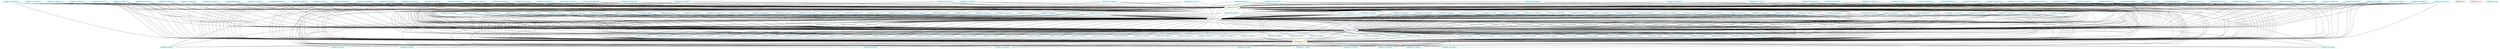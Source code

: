 graph {
"VarName('t8',temp)"[color=cyan,label="VarName('t8',temp).0"]
"VarName('t129',temp)"[color=cyan,label="VarName('t129',temp).1"]
"VarName('t128',temp)"[color=cyan,label="VarName('t128',temp).2"]
"VarName('t9',temp)"[color=cyan,label="VarName('t9',temp).3"]
"VarName('t125',temp)"[color=cyan,label="VarName('t125',temp).4"]
"VarName('t124',temp)"[color=cyan,label="VarName('t124',temp).5"]
"VarName('t127',temp)"[color=cyan,label="VarName('t127',temp).6"]
"ASMReg('edi')"[color=forestgreen,label="ASMReg('edi').7"]
"VarName('t121',temp)"[color=cyan,label="VarName('t121',temp).8"]
"VarName('t120',temp)"[color=cyan,label="VarName('t120',temp).9"]
"VarName('t123',temp)"[color=cyan,label="VarName('t123',temp).10"]
"VarName('t122',temp)"[color=cyan,label="VarName('t122',temp).11"]
"VarName('t181',temp)"[color=cyan,label="VarName('t181',temp).12"]
"ASMReg('edx')"[color=yellow,label="ASMReg('edx').13"]
"VarName('t32',temp)"[color=cyan,label="VarName('t32',temp).14"]
"VarName('t58',temp)"[color=cyan,label="VarName('t58',temp).15"]
"VarName('t59',temp)"[color=cyan,label="VarName('t59',temp).16"]
"VarName('t56',temp)"[color=cyan,label="VarName('t56',temp).17"]
"VarName('t57',temp)"[color=cyan,label="VarName('t57',temp).18"]
"VarName('t54',temp)"[color=cyan,label="VarName('t54',temp).19"]
"VarName('t55',temp)"[color=cyan,label="VarName('t55',temp).20"]
"VarName('t52',temp)"[color=cyan,label="VarName('t52',temp).21"]
"VarName('t53',temp)"[color=cyan,label="VarName('t53',temp).22"]
"VarName('t50',temp)"[color=cyan,label="VarName('t50',temp).23"]
"VarName('t51',temp)"[color=cyan,label="VarName('t51',temp).24"]
"VarName('t0',temp)"[color=cyan,label="VarName('t0',temp).25"]
"VarName('a',user)"[color=cyan,label="VarName('a',user).26"]
"VarName('t1',temp)"[color=cyan,label="VarName('t1',temp).27"]
"VarName('t200',temp)"[color=cyan,label="VarName('t200',temp).28"]
"VarName('t201',temp)"[color=cyan,label="VarName('t201',temp).29"]
"VarName('t202',temp)"[color=cyan,label="VarName('t202',temp).30"]
"VarName('t203',temp)"[color=cyan,label="VarName('t203',temp).31"]
"VarName('t126',temp)"[color=cyan,label="VarName('t126',temp).32"]
"VarName('t101',temp)"[color=cyan,label="VarName('t101',temp).33"]
"VarName('t138',temp)"[color=cyan,label="VarName('t138',temp).34"]
"VarName('t139',temp)"[color=cyan,label="VarName('t139',temp).35"]
"VarName('t136',temp)"[color=cyan,label="VarName('t136',temp).36"]
"VarName('t137',temp)"[color=cyan,label="VarName('t137',temp).37"]
"VarName('t134',temp)"[color=cyan,label="VarName('t134',temp).38"]
"VarName('t135',temp)"[color=cyan,label="VarName('t135',temp).39"]
"VarName('t132',temp)"[color=cyan,label="VarName('t132',temp).40"]
"VarName('t133',temp)"[color=cyan,label="VarName('t133',temp).41"]
"VarName('t130',temp)"[color=cyan,label="VarName('t130',temp).42"]
"VarName('t131',temp)"[color=cyan,label="VarName('t131',temp).43"]
"VarName('t38',temp)"[color=cyan,label="VarName('t38',temp).44"]
"VarName('t39',temp)"[color=cyan,label="VarName('t39',temp).45"]
"VarName('t30',temp)"[color=cyan,label="VarName('t30',temp).46"]
"VarName('t31',temp)"[color=cyan,label="VarName('t31',temp).47"]
"VarName('t190',temp)"[color=cyan,label="VarName('t190',temp).48"]
"VarName('t33',temp)"[color=cyan,label="VarName('t33',temp).49"]
"VarName('t34',temp)"[color=cyan,label="VarName('t34',temp).50"]
"VarName('t35',temp)"[color=cyan,label="VarName('t35',temp).51"]
"VarName('t36',temp)"[color=cyan,label="VarName('t36',temp).52"]
"VarName('t37',temp)"[color=cyan,label="VarName('t37',temp).53"]
"VarName('t49',temp)"[color=cyan,label="VarName('t49',temp).54"]
"VarName('t48',temp)"[color=cyan,label="VarName('t48',temp).55"]
"VarName('t45',temp)"[color=cyan,label="VarName('t45',temp).56"]
"VarName('t44',temp)"[color=cyan,label="VarName('t44',temp).57"]
"VarName('t47',temp)"[color=cyan,label="VarName('t47',temp).58"]
"VarName('t46',temp)"[color=cyan,label="VarName('t46',temp).59"]
"VarName('t41',temp)"[color=cyan,label="VarName('t41',temp).60"]
"VarName('t40',temp)"[color=cyan,label="VarName('t40',temp).61"]
"VarName('t43',temp)"[color=cyan,label="VarName('t43',temp).62"]
"VarName('t42',temp)"[color=cyan,label="VarName('t42',temp).63"]
"ASMReg('esi')"[color=brown,label="ASMReg('esi').64"]
"VarName('t192',temp)"[color=cyan,label="VarName('t192',temp).65"]
"ASMReg('ebx')"[color=cyan,label="ASMReg('ebx').66"]
"VarName('t189',temp)"[color=cyan,label="VarName('t189',temp).67"]
"ASMReg('esp')"[color=blue,label="ASMReg('esp').68"]
"VarName('t187',temp)"[color=cyan,label="VarName('t187',temp).69"]
"VarName('t186',temp)"[color=cyan,label="VarName('t186',temp).70"]
"VarName('t185',temp)"[color=cyan,label="VarName('t185',temp).71"]
"VarName('t184',temp)"[color=cyan,label="VarName('t184',temp).72"]
"VarName('t183',temp)"[color=cyan,label="VarName('t183',temp).73"]
"VarName('t182',temp)"[color=cyan,label="VarName('t182',temp).74"]
"VarName('z',user)"[color=cyan,label="VarName('z',user).75"]
"VarName('t180',temp)"[color=cyan,label="VarName('t180',temp).76"]
"VarName('t107',temp)"[color=cyan,label="VarName('t107',temp).77"]
"VarName('t106',temp)"[color=cyan,label="VarName('t106',temp).78"]
"VarName('t105',temp)"[color=cyan,label="VarName('t105',temp).79"]
"VarName('t104',temp)"[color=cyan,label="VarName('t104',temp).80"]
"VarName('t103',temp)"[color=cyan,label="VarName('t103',temp).81"]
"VarName('t102',temp)"[color=cyan,label="VarName('t102',temp).82"]
"VarName('b',user)"[color=cyan,label="VarName('b',user).83"]
"VarName('t100',temp)"[color=cyan,label="VarName('t100',temp).84"]
"VarName('t109',temp)"[color=cyan,label="VarName('t109',temp).85"]
"VarName('t108',temp)"[color=cyan,label="VarName('t108',temp).86"]
"VarName('t7',temp)"[color=cyan,label="VarName('t7',temp).87"]
"ASMReg('ecx')"[color=orange,label="ASMReg('ecx').88"]
"VarName('t198',temp)"[color=cyan,label="VarName('t198',temp).89"]
"VarName('t199',temp)"[color=cyan,label="VarName('t199',temp).90"]
"VarName('t69',temp)"[color=cyan,label="VarName('t69',temp).91"]
"VarName('t68',temp)"[color=cyan,label="VarName('t68',temp).92"]
"VarName('t63',temp)"[color=cyan,label="VarName('t63',temp).93"]
"VarName('t62',temp)"[color=cyan,label="VarName('t62',temp).94"]
"VarName('t61',temp)"[color=cyan,label="VarName('t61',temp).95"]
"VarName('t60',temp)"[color=cyan,label="VarName('t60',temp).96"]
"VarName('t67',temp)"[color=cyan,label="VarName('t67',temp).97"]
"VarName('t66',temp)"[color=cyan,label="VarName('t66',temp).98"]
"VarName('t65',temp)"[color=cyan,label="VarName('t65',temp).99"]
"VarName('t64',temp)"[color=cyan,label="VarName('t64',temp).100"]
"VarName('t110',temp)"[color=cyan,label="VarName('t110',temp).101"]
"VarName('t111',temp)"[color=cyan,label="VarName('t111',temp).102"]
"VarName('t112',temp)"[color=cyan,label="VarName('t112',temp).103"]
"VarName('t113',temp)"[color=cyan,label="VarName('t113',temp).104"]
"VarName('t114',temp)"[color=cyan,label="VarName('t114',temp).105"]
"VarName('t115',temp)"[color=cyan,label="VarName('t115',temp).106"]
"VarName('t116',temp)"[color=cyan,label="VarName('t116',temp).107"]
"VarName('t117',temp)"[color=cyan,label="VarName('t117',temp).108"]
"VarName('t118',temp)"[color=cyan,label="VarName('t118',temp).109"]
"VarName('t119',temp)"[color=cyan,label="VarName('t119',temp).110"]
"VarName('t161',temp)"[color=cyan,label="VarName('t161',temp).111"]
"VarName('t160',temp)"[color=cyan,label="VarName('t160',temp).112"]
"VarName('t163',temp)"[color=cyan,label="VarName('t163',temp).113"]
"VarName('t162',temp)"[color=cyan,label="VarName('t162',temp).114"]
"VarName('t165',temp)"[color=cyan,label="VarName('t165',temp).115"]
"VarName('t164',temp)"[color=cyan,label="VarName('t164',temp).116"]
"VarName('t167',temp)"[color=cyan,label="VarName('t167',temp).117"]
"VarName('t166',temp)"[color=cyan,label="VarName('t166',temp).118"]
"VarName('t169',temp)"[color=cyan,label="VarName('t169',temp).119"]
"VarName('t168',temp)"[color=cyan,label="VarName('t168',temp).120"]
"VarName('t2',temp)"[color=cyan,label="VarName('t2',temp).121"]
"VarName('t3',temp)"[color=cyan,label="VarName('t3',temp).122"]
"VarName('t4',temp)"[color=cyan,label="VarName('t4',temp).123"]
"VarName('t5',temp)"[color=cyan,label="VarName('t5',temp).124"]
"VarName('t6',temp)"[color=cyan,label="VarName('t6',temp).125"]
"VarName('y',user)"[color=cyan,label="VarName('y',user).126"]
"VarName('t148',temp)"[color=cyan,label="VarName('t148',temp).127"]
"VarName('t98',temp)"[color=cyan,label="VarName('t98',temp).128"]
"VarName('t99',temp)"[color=cyan,label="VarName('t99',temp).129"]
"VarName('c',user)"[color=cyan,label="VarName('c',user).130"]
"VarName('t92',temp)"[color=cyan,label="VarName('t92',temp).131"]
"VarName('t93',temp)"[color=cyan,label="VarName('t93',temp).132"]
"VarName('t90',temp)"[color=cyan,label="VarName('t90',temp).133"]
"VarName('t91',temp)"[color=cyan,label="VarName('t91',temp).134"]
"VarName('t96',temp)"[color=cyan,label="VarName('t96',temp).135"]
"VarName('t97',temp)"[color=cyan,label="VarName('t97',temp).136"]
"VarName('t94',temp)"[color=cyan,label="VarName('t94',temp).137"]
"VarName('t95',temp)"[color=cyan,label="VarName('t95',temp).138"]
"VarName('t172',temp)"[color=cyan,label="VarName('t172',temp).139"]
"VarName('t173',temp)"[color=cyan,label="VarName('t173',temp).140"]
"VarName('t170',temp)"[color=cyan,label="VarName('t170',temp).141"]
"VarName('t171',temp)"[color=cyan,label="VarName('t171',temp).142"]
"VarName('t176',temp)"[color=cyan,label="VarName('t176',temp).143"]
"VarName('t177',temp)"[color=cyan,label="VarName('t177',temp).144"]
"VarName('t174',temp)"[color=cyan,label="VarName('t174',temp).145"]
"VarName('t175',temp)"[color=cyan,label="VarName('t175',temp).146"]
"VarName('t178',temp)"[color=cyan,label="VarName('t178',temp).147"]
"VarName('t179',temp)"[color=cyan,label="VarName('t179',temp).148"]
"VarName('t74',temp)"[color=cyan,label="VarName('t74',temp).149"]
"ASMReg('eax')"[color=green,label="ASMReg('eax').150"]
"VarName('t76',temp)"[color=cyan,label="VarName('t76',temp).151"]
"VarName('t77',temp)"[color=cyan,label="VarName('t77',temp).152"]
"VarName('t70',temp)"[color=cyan,label="VarName('t70',temp).153"]
"VarName('t71',temp)"[color=cyan,label="VarName('t71',temp).154"]
"VarName('t72',temp)"[color=cyan,label="VarName('t72',temp).155"]
"VarName('t73',temp)"[color=cyan,label="VarName('t73',temp).156"]
"VarName('t144',temp)"[color=cyan,label="VarName('t144',temp).157"]
"VarName('t78',temp)"[color=cyan,label="VarName('t78',temp).158"]
"VarName('t79',temp)"[color=cyan,label="VarName('t79',temp).159"]
"VarName('t89',temp)"[color=cyan,label="VarName('t89',temp).160"]
"VarName('t88',temp)"[color=cyan,label="VarName('t88',temp).161"]
"VarName('t191',temp)"[color=cyan,label="VarName('t191',temp).162"]
"VarName('t81',temp)"[color=cyan,label="VarName('t81',temp).163"]
"VarName('t80',temp)"[color=cyan,label="VarName('t80',temp).164"]
"VarName('t83',temp)"[color=cyan,label="VarName('t83',temp).165"]
"VarName('t82',temp)"[color=cyan,label="VarName('t82',temp).166"]
"VarName('t85',temp)"[color=cyan,label="VarName('t85',temp).167"]
"VarName('t84',temp)"[color=cyan,label="VarName('t84',temp).168"]
"VarName('t87',temp)"[color=cyan,label="VarName('t87',temp).169"]
"VarName('t86',temp)"[color=cyan,label="VarName('t86',temp).170"]
"VarName('t149',temp)"[color=cyan,label="VarName('t149',temp).171"]
"VarName('t193',temp)"[color=cyan,label="VarName('t193',temp).172"]
"VarName('t143',temp)"[color=cyan,label="VarName('t143',temp).173"]
"VarName('t194',temp)"[color=cyan,label="VarName('t194',temp).174"]
"VarName('t141',temp)"[color=cyan,label="VarName('t141',temp).175"]
"VarName('t140',temp)"[color=cyan,label="VarName('t140',temp).176"]
"VarName('t147',temp)"[color=cyan,label="VarName('t147',temp).177"]
"VarName('t146',temp)"[color=cyan,label="VarName('t146',temp).178"]
"VarName('t145',temp)"[color=cyan,label="VarName('t145',temp).179"]
"VarName('t195',temp)"[color=cyan,label="VarName('t195',temp).180"]
"VarName('t196',temp)"[color=cyan,label="VarName('t196',temp).181"]
"VarName('t29',temp)"[color=cyan,label="VarName('t29',temp).182"]
"VarName('t28',temp)"[color=cyan,label="VarName('t28',temp).183"]
"VarName('t27',temp)"[color=cyan,label="VarName('t27',temp).184"]
"VarName('t26',temp)"[color=cyan,label="VarName('t26',temp).185"]
"VarName('t25',temp)"[color=cyan,label="VarName('t25',temp).186"]
"VarName('t197',temp)"[color=cyan,label="VarName('t197',temp).187"]
"VarName('t23',temp)"[color=cyan,label="VarName('t23',temp).188"]
"VarName('t22',temp)"[color=cyan,label="VarName('t22',temp).189"]
"VarName('t21',temp)"[color=cyan,label="VarName('t21',temp).190"]
"VarName('t20',temp)"[color=cyan,label="VarName('t20',temp).191"]
"VarName('t24',temp)"[color=cyan,label="VarName('t24',temp).192"]
"VarName('x',user)"[color=cyan,label="VarName('x',user).193"]
"VarName('t154',temp)"[color=cyan,label="VarName('t154',temp).194"]
"VarName('t155',temp)"[color=cyan,label="VarName('t155',temp).195"]
"VarName('t156',temp)"[color=cyan,label="VarName('t156',temp).196"]
"VarName('t157',temp)"[color=cyan,label="VarName('t157',temp).197"]
"VarName('t150',temp)"[color=cyan,label="VarName('t150',temp).198"]
"VarName('t151',temp)"[color=cyan,label="VarName('t151',temp).199"]
"VarName('t152',temp)"[color=cyan,label="VarName('t152',temp).200"]
"VarName('t153',temp)"[color=cyan,label="VarName('t153',temp).201"]
"VarName('t158',temp)"[color=cyan,label="VarName('t158',temp).202"]
"VarName('t159',temp)"[color=cyan,label="VarName('t159',temp).203"]
"VarName('t12',temp)"[color=cyan,label="VarName('t12',temp).204"]
"VarName('t13',temp)"[color=cyan,label="VarName('t13',temp).205"]
"VarName('t10',temp)"[color=cyan,label="VarName('t10',temp).206"]
"VarName('t11',temp)"[color=cyan,label="VarName('t11',temp).207"]
"VarName('t16',temp)"[color=cyan,label="VarName('t16',temp).208"]
"VarName('t17',temp)"[color=cyan,label="VarName('t17',temp).209"]
"VarName('t14',temp)"[color=cyan,label="VarName('t14',temp).210"]
"VarName('t15',temp)"[color=cyan,label="VarName('t15',temp).211"]
"VarName('t18',temp)"[color=cyan,label="VarName('t18',temp).212"]
"VarName('t19',temp)"[color=cyan,label="VarName('t19',temp).213"]
"VarName('t142',temp)"[color=cyan,label="VarName('t142',temp).214"]
"VarName('t75',temp)"[color=cyan,label="VarName('t75',temp).215"]
"VarName('t188',temp)"[color=cyan,label="VarName('t188',temp).216"]

"ASMReg('ecx')" -- "VarName('t200',temp)"
"VarName('t89',temp)" -- "ASMReg('ecx')"
"VarName('t18',temp)" -- "ASMReg('edx')"
"ASMReg('eax')" -- "VarName('t175',temp)"
"VarName('t177',temp)" -- "ASMReg('esp')"
"ASMReg('esp')" -- "VarName('t30',temp)"
"VarName('t27',temp)" -- "ASMReg('edx')"
"VarName('t198',temp)" -- "ASMReg('esp')"
"VarName('t179',temp)" -- "ASMReg('edx')"
"VarName('t74',temp)" -- "ASMReg('edx')"
"VarName('t106',temp)" -- "ASMReg('edx')"
"ASMReg('eax')" -- "VarName('t38',temp)"
"ASMReg('eax')" -- "VarName('t65',temp)"
"VarName('c',user)" -- "ASMReg('esp')"
"ASMReg('eax')" -- "VarName('t165',temp)"
"ASMReg('eax')" -- "VarName('t47',temp)"
"VarName('t132',temp)" -- "ASMReg('edx')"
"ASMReg('eax')" -- "VarName('t179',temp)"
"VarName('t50',temp)" -- "ASMReg('edx')"
"ASMReg('eax')" -- "VarName('t176',temp)"
"ASMReg('eax')" -- "VarName('t121',temp)"
"VarName('t54',temp)" -- "ASMReg('edx')"
"VarName('t96',temp)" -- "ASMReg('edx')"
"VarName('t115',temp)" -- "ASMReg('esp')"
"VarName('t63',temp)" -- "ASMReg('edx')"
"VarName('t188',temp)" -- "ASMReg('ecx')"
"VarName('t149',temp)" -- "ASMReg('esp')"
"ASMReg('ecx')" -- "VarName('t35',temp)"
"VarName('t28',temp)" -- "ASMReg('ecx')"
"VarName('t141',temp)" -- "ASMReg('eax')"
"ASMReg('esp')" -- "VarName('t52',temp)"
"VarName('t82',temp)" -- "ASMReg('edx')"
"VarName('t10',temp)" -- "ASMReg('ecx')"
"VarName('t4',temp)" -- "ASMReg('ecx')"
"VarName('t5',temp)" -- "ASMReg('esp')"
"VarName('t14',temp)" -- "ASMReg('eax')"
"VarName('t15',temp)" -- "ASMReg('eax')"
"VarName('t14',temp)" -- "ASMReg('ecx')"
"VarName('t178',temp)" -- "ASMReg('edx')"
"VarName('t18',temp)" -- "ASMReg('esp')"
"VarName('t34',temp)" -- "ASMReg('edx')"
"VarName('t17',temp)" -- "ASMReg('esp')"
"VarName('t169',temp)" -- "ASMReg('edx')"
"VarName('t11',temp)" -- "ASMReg('ecx')"
"ASMReg('ecx')" -- "VarName('t139',temp)"
"ASMReg('esp')" -- "VarName('t9',temp)"
"ASMReg('eax')" -- "VarName('t185',temp)"
"VarName('t112',temp)" -- "ASMReg('edx')"
"ASMReg('ecx')" -- "VarName('t106',temp)"
"VarName('t70',temp)" -- "ASMReg('esp')"
"VarName('t169',temp)" -- "ASMReg('esp')"
"VarName('t199',temp)" -- "ASMReg('esp')"
"ASMReg('esp')" -- "VarName('t135',temp)"
"ASMReg('ecx')" -- "VarName('a',user)"
"ASMReg('eax')" -- "VarName('t128',temp)"
"ASMReg('eax')" -- "VarName('t183',temp)"
"VarName('t11',temp)" -- "ASMReg('esp')"
"ASMReg('ecx')" -- "VarName('t181',temp)"
"VarName('t151',temp)" -- "ASMReg('esp')"
"ASMReg('eax')" -- "VarName('t0',temp)"
"ASMReg('ecx')" -- "VarName('t32',temp)"
"ASMReg('eax')" -- "VarName('t102',temp)"
"VarName('t28',temp)" -- "ASMReg('edx')"
"VarName('t147',temp)" -- "ASMReg('eax')"
"VarName('t96',temp)" -- "ASMReg('esp')"
"VarName('t66',temp)" -- "ASMReg('ecx')"
"VarName('t152',temp)" -- "ASMReg('eax')"
"VarName('t149',temp)" -- "ASMReg('eax')"
"VarName('t186',temp)" -- "ASMReg('edx')"
"VarName('t176',temp)" -- "ASMReg('esp')"
"VarName('t140',temp)" -- "ASMReg('eax')"
"VarName('t95',temp)" -- "ASMReg('esp')"
"VarName('t82',temp)" -- "ASMReg('esp')"
"VarName('t81',temp)" -- "ASMReg('eax')"
"ASMReg('ecx')" -- "VarName('t123',temp)"
"ASMReg('ecx')" -- "VarName('t132',temp)"
"VarName('t195',temp)" -- "ASMReg('eax')"
"ASMReg('eax')" -- "VarName('t93',temp)"
"VarName('t100',temp)" -- "ASMReg('edx')"
"VarName('t193',temp)" -- "ASMReg('ecx')"
"VarName('t157',temp)" -- "ASMReg('esp')"
"ASMReg('ecx')" -- "VarName('t109',temp)"
"ASMReg('esp')" -- "VarName('t202',temp)"
"VarName('t45',temp)" -- "ASMReg('edx')"
"ASMReg('eax')" -- "VarName('t49',temp)"
"ASMReg('eax')" -- "VarName('t51',temp)"
"VarName('t179',temp)" -- "ASMReg('esp')"
"ASMReg('eax')" -- "VarName('t169',temp)"
"ASMReg('esp')" -- "VarName('a',user)"
"VarName('t170',temp)" -- "ASMReg('ecx')"
"VarName('t114',temp)" -- "ASMReg('esp')"
"ASMReg('eax')" -- "VarName('c',user)"
"ASMReg('eax')" -- "VarName('t133',temp)"
"ASMReg('edx')" -- "VarName('t120',temp)"
"ASMReg('esp')" -- "VarName('t44',temp)"
"ASMReg('ecx')" -- "VarName('t55',temp)"
"VarName('t86',temp)" -- "ASMReg('esp')"
"VarName('t166',temp)" -- "ASMReg('edx')"
"ASMReg('ecx')" -- "VarName('t44',temp)"
"ASMReg('esp')" -- "VarName('t189',temp)"
"ASMReg('eax')" -- "VarName('t3',temp)"
"VarName('t88',temp)" -- "ASMReg('ecx')"
"VarName('t16',temp)" -- "ASMReg('esp')"
"ASMReg('ecx')" -- "VarName('t120',temp)"
"VarName('t64',temp)" -- "ASMReg('edx')"
"VarName('t172',temp)" -- "ASMReg('ecx')"
"ASMReg('eax')" -- "VarName('t201',temp)"
"ASMReg('esp')" -- "VarName('t35',temp)"
"VarName('t197',temp)" -- "ASMReg('esp')"
"ASMReg('eax')" -- "VarName('t98',temp)"
"VarName('t167',temp)" -- "ASMReg('esp')"
"ASMReg('eax')" -- "VarName('t35',temp)"
"ASMReg('eax')" -- "VarName('t60',temp)"
"ASMReg('ecx')" -- "VarName('t7',temp)"
"VarName('t119',temp)" -- "ASMReg('edx')"
"VarName('t135',temp)" -- "ASMReg('edx')"
"VarName('t38',temp)" -- "ASMReg('edx')"
"ASMReg('esp')" -- "VarName('t101',temp)"
"VarName('t157',temp)" -- "ASMReg('eax')"
"VarName('t84',temp)" -- "ASMReg('edx')"
"VarName('t57',temp)" -- "ASMReg('edx')"
"VarName('t91',temp)" -- "ASMReg('edx')"
"ASMReg('eax')" -- "VarName('t138',temp)"
"ASMReg('eax')" -- "VarName('t124',temp)"
"VarName('t150',temp)" -- "ASMReg('edx')"
"VarName('t17',temp)" -- "ASMReg('ecx')"
"ASMReg('eax')" -- "VarName('t116',temp)"
"ASMReg('esp')" -- "VarName('t192',temp)"
"VarName('t200',temp)" -- "ASMReg('edx')"
"ASMReg('ecx')" -- "VarName('t202',temp)"
"VarName('t5',temp)" -- "ASMReg('ecx')"
"VarName('t180',temp)" -- "ASMReg('edx')"
"VarName('t33',temp)" -- "ASMReg('edx')"
"VarName('t97',temp)" -- "ASMReg('ecx')"
"ASMReg('esp')" -- "VarName('t32',temp)"
"VarName('x',user)" -- "ASMReg('esp')"
"ASMReg('eax')" -- "VarName('t63',temp)"
"VarName('t83',temp)" -- "ASMReg('esp')"
"VarName('t130',temp)" -- "ASMReg('edx')"
"VarName('t29',temp)" -- "ASMReg('esp')"
"ASMReg('eax')" -- "VarName('t67',temp)"
"VarName('t134',temp)" -- "ASMReg('edx')"
"ASMReg('eax')" -- "VarName('t167',temp)"
"VarName('t156',temp)" -- "ASMReg('eax')"
"VarName('t16',temp)" -- "ASMReg('edx')"
"ASMReg('eax')" -- "VarName('t45',temp)"
"VarName('t6',temp)" -- "ASMReg('ecx')"
"VarName('t90',temp)" -- "ASMReg('edx')"
"ASMReg('esp')" -- "VarName('t132',temp)"
"VarName('t166',temp)" -- "ASMReg('esp')"
"VarName('t190',temp)" -- "ASMReg('edx')"
"VarName('t154',temp)" -- "ASMReg('ecx')"
"VarName('t17',temp)" -- "ASMReg('eax')"
"VarName('t78',temp)" -- "ASMReg('esp')"
"VarName('t87',temp)" -- "ASMReg('esp')"
"ASMReg('ecx')" -- "VarName('t37',temp)"
"ASMReg('eax')" -- "VarName('t105',temp)"
"VarName('t114',temp)" -- "ASMReg('edx')"
"ASMReg('esp')" -- "VarName('t50',temp)"
"ASMReg('ecx')" -- "VarName('t59',temp)"
"VarName('t32',temp)" -- "ASMReg('edx')"
"ASMReg('ecx')" -- "VarName('t48',temp)"
"VarName('t5',temp)" -- "ASMReg('edx')"
"VarName('t166',temp)" -- "ASMReg('ecx')"
"ASMReg('ecx')" -- "VarName('t56',temp)"
"VarName('t100',temp)" -- "ASMReg('esp')"
"ASMReg('eax')" -- "VarName('t187',temp)"
"VarName('t80',temp)" -- "ASMReg('ecx')"
"VarName('t72',temp)" -- "ASMReg('eax')"
"ASMReg('ecx')" -- "VarName('t104',temp)"
"VarName('y',user)" -- "ASMReg('edx')"
"VarName('t98',temp)" -- "ASMReg('esp')"
"VarName('t176',temp)" -- "ASMReg('edx')"
"VarName('t21',temp)" -- "ASMReg('eax')"
"VarName('t195',temp)" -- "ASMReg('esp')"
"ASMReg('ecx')" -- "VarName('t54',temp)"
"VarName('t183',temp)" -- "ASMReg('esp')"
"VarName('t51',temp)" -- "ASMReg('edx')"
"VarName('t89',temp)" -- "ASMReg('eax')"
"VarName('t164',temp)" -- "ASMReg('ecx')"
"ASMReg('ecx')" -- "VarName('t187',temp)"
"VarName('t25',temp)" -- "ASMReg('eax')"
"ASMReg('eax')" -- "VarName('t134',temp)"
"VarName('t191',temp)" -- "ASMReg('ecx')"
"ASMReg('esp')" -- "VarName('t59',temp)"
"ASMReg('esp')" -- "ASMReg('esp')"
"ASMReg('ecx')" -- "VarName('t52',temp)"
"ASMReg('ecx')" -- "VarName('b',user)"
"VarName('t88',temp)" -- "ASMReg('edx')"
"ASMReg('esp')" -- "VarName('t201',temp)"
"VarName('t27',temp)" -- "ASMReg('ecx')"
"VarName('t173',temp)" -- "ASMReg('ecx')"
"VarName('t70',temp)" -- "ASMReg('edx')"
"VarName('t102',temp)" -- "ASMReg('edx')"
"ASMReg('ecx')" -- "VarName('t130',temp)"
"ASMReg('eax')" -- "VarName('t59',temp)"
"VarName('t150',temp)" -- "ASMReg('eax')"
"VarName('t81',temp)" -- "ASMReg('edx')"
"ASMReg('eax')" -- "VarName('t95',temp)"
"ASMReg('eax')" -- "VarName('t61',temp)"
"ASMReg('eax')" -- "VarName('t32',temp)"
"ASMReg('eax')" -- "VarName('t53',temp)"
"ASMReg('ecx')" -- "VarName('t8',temp)"
"VarName('t13',temp)" -- "ASMReg('eax')"
"VarName('t1',temp)" -- "ASMReg('edx')"
"VarName('t15',temp)" -- "ASMReg('ecx')"
"VarName('t160',temp)" -- "ASMReg('esp')"
"VarName('t175',temp)" -- "ASMReg('esp')"
"VarName('t164',temp)" -- "ASMReg('edx')"
"ASMReg('esp')" -- "VarName('t125',temp)"
"VarName('t19',temp)" -- "ASMReg('ecx')"
"ASMReg('esp')" -- "VarName('t46',temp)"
"VarName('t157',temp)" -- "ASMReg('edx')"
"ASMReg('eax')" -- "VarName('t117',temp)"
"ASMReg('ecx')" -- "VarName('t46',temp)"
"VarName('t94',temp)" -- "ASMReg('edx')"
"ASMReg('eax')" -- "VarName('t1',temp)"
"VarName('t171',temp)" -- "ASMReg('ecx')"
"VarName('t82',temp)" -- "ASMReg('eax')"
"ASMReg('esp')" -- "VarName('t37',temp)"
"ASMReg('eax')" -- "VarName('t50',temp)"
"VarName('t116',temp)" -- "ASMReg('ecx')"
"VarName('t137',temp)" -- "ASMReg('edx')"
"VarName('t36',temp)" -- "ASMReg('edx')"
"ASMReg('eax')" -- "VarName('t58',temp)"
"ASMReg('eax')" -- "VarName('t62',temp)"
"ASMReg('ecx')" -- "VarName('t1',temp)"
"VarName('t146',temp)" -- "ASMReg('edx')"
"VarName('t11',temp)" -- "ASMReg('edx')"
"VarName('t6',temp)" -- "ASMReg('esp')"
"VarName('t93',temp)" -- "ASMReg('edx')"
"ASMReg('esp')" -- "VarName('t127',temp)"
"VarName('t91',temp)" -- "ASMReg('ecx')"
"VarName('t178',temp)" -- "ASMReg('ecx')"
"VarName('t0',temp)" -- "ASMReg('edx')"
"VarName('t156',temp)" -- "ASMReg('edx')"
"VarName('t85',temp)" -- "ASMReg('ecx')"
"VarName('a',user)" -- "ASMReg('edx')"
"VarName('t81',temp)" -- "ASMReg('esp')"
"VarName('t147',temp)" -- "ASMReg('edx')"
"VarName('t113',temp)" -- "ASMReg('edx')"
"ASMReg('ecx')" -- "VarName('t38',temp)"
"ASMReg('esp')" -- "VarName('t138',temp)"
"ASMReg('eax')" -- "VarName('t108',temp)"
"VarName('t31',temp)" -- "ASMReg('edx')"
"VarName('t94',temp)" -- "ASMReg('ecx')"
"VarName('t142',temp)" -- "ASMReg('eax')"
"VarName('t193',temp)" -- "ASMReg('eax')"
"ASMReg('ecx')" -- "VarName('t129',temp)"
"VarName('t196',temp)" -- "ASMReg('esp')"
"VarName('t83',temp)" -- "ASMReg('ecx')"
"ASMReg('ecx')" -- "VarName('t103',temp)"
"VarName('t23',temp)" -- "ASMReg('edx')"
"VarName('t171',temp)" -- "ASMReg('edx')"
"ASMReg('eax')" -- "VarName('t43',temp)"
"ASMReg('eax')" -- "VarName('t74',temp)"
"ASMReg('eax')" -- "VarName('t163',temp)"
"ASMReg('esp')" -- "VarName('t130',temp)"
"VarName('t2',temp)" -- "ASMReg('esp')"
"VarName('t67',temp)" -- "ASMReg('edx')"
"VarName('t167',temp)" -- "ASMReg('ecx')"
"ASMReg('ecx')" -- "VarName('t182',temp)"
"VarName('t7',temp)" -- "ASMReg('esp')"
"ASMReg('ecx')" -- "VarName('t31',temp)"
"ASMReg('eax')" -- "VarName('t107',temp)"
"ASMReg('esp')" -- "VarName('t56',temp)"
"VarName('t74',temp)" -- "ASMReg('esp')"
"VarName('t143',temp)" -- "ASMReg('eax')"
"VarName('t198',temp)" -- "ASMReg('edx')"
"VarName('t26',temp)" -- "ASMReg('ecx')"
"VarName('t141',temp)" -- "ASMReg('esp')"
"VarName('t194',temp)" -- "ASMReg('edx')"
"VarName('t77',temp)" -- "ASMReg('edx')"
"VarName('t91',temp)" -- "ASMReg('esp')"
"VarName('t146',temp)" -- "ASMReg('esp')"
"VarName('t194',temp)" -- "ASMReg('ecx')"
"VarName('t148',temp)" -- "ASMReg('esp')"
"VarName('t80',temp)" -- "ASMReg('esp')"
"ASMReg('eax')" -- "VarName('t181',temp)"
"VarName('t131',temp)" -- "ASMReg('edx')"
"VarName('t168',temp)" -- "ASMReg('esp')"
"VarName('t161',temp)" -- "ASMReg('edx')"
"VarName('t12',temp)" -- "ASMReg('ecx')"
"ASMReg('eax')" -- "VarName('t115',temp)"
"ASMReg('eax')" -- "VarName('t54',temp)"
"ASMReg('eax')" -- "VarName('t172',temp)"
"ASMReg('esp')" -- "VarName('t139',temp)"
"ASMReg('eax')" -- "ASMReg('eax')"
"VarName('x',user)" -- "ASMReg('ecx')"
"VarName('t117',temp)" -- "ASMReg('ecx')"
"VarName('t143',temp)" -- "ASMReg('esp')"
"ASMReg('eax')" -- "VarName('t97',temp)"
"ASMReg('eax')" -- "VarName('t2',temp)"
"VarName('t189',temp)" -- "ASMReg('edx')"
"ASMReg('ecx')" -- "VarName('t185',temp)"
"VarName('t2',temp)" -- "ASMReg('ecx')"
"ASMReg('eax')" -- "VarName('t136',temp)"
"ASMReg('edx')" -- "VarName('t123',temp)"
"ASMReg('ecx')" -- "VarName('t190',temp)"
"ASMReg('esp')" -- "VarName('t41',temp)"
"ASMReg('ecx')" -- "VarName('t50',temp)"
"ASMReg('ecx')" -- "VarName('t41',temp)"
"ASMReg('eax')" -- "VarName('a',user)"
"ASMReg('eax')" -- "VarName('t118',temp)"
"VarName('t159',temp)" -- "ASMReg('esp')"
"ASMReg('esp')" -- "VarName('t203',temp)"
"VarName('t75',temp)" -- "ASMReg('eax')"
"VarName('t150',temp)" -- "ASMReg('ecx')"
"VarName('t152',temp)" -- "ASMReg('edx')"
"VarName('t85',temp)" -- "ASMReg('esp')"
"ASMReg('ecx')" -- "VarName('t127',temp)"
"VarName('t79',temp)" -- "ASMReg('eax')"
"VarName('t202',temp)" -- "ASMReg('edx')"
"ASMReg('ecx')" -- "VarName('t136',temp)"
"ASMReg('esp')" -- "ASMReg('edx')"
"ASMReg('eax')" -- "ASMReg('esp')"
"VarName('t179',temp)" -- "ASMReg('ecx')"
"VarName('t182',temp)" -- "ASMReg('edx')"
"VarName('t154',temp)" -- "ASMReg('eax')"
"ASMReg('eax')" -- "VarName('t30',temp)"
"VarName('b',user)" -- "ASMReg('esp')"
"VarName('t161',temp)" -- "ASMReg('ecx')"
"VarName('t144',temp)" -- "ASMReg('esp')"
"ASMReg('eax')" -- "VarName('t186',temp)"
"ASMReg('esp')" -- "VarName('t122',temp)"
"VarName('t155',temp)" -- "ASMReg('edx')"
"VarName('t41',temp)" -- "ASMReg('edx')"
"VarName('t84',temp)" -- "ASMReg('ecx')"
"VarName('t159',temp)" -- "ASMReg('edx')"
"ASMReg('edx')" -- "VarName('t124',temp)"
"ASMReg('eax')" -- "ASMReg('ecx')"
"VarName('t140',temp)" -- "ASMReg('edx')"
"ASMReg('esp')" -- "VarName('t48',temp)"
"ASMReg('ecx')" -- "VarName('t125',temp)"
"VarName('t95',temp)" -- "ASMReg('ecx')"
"ASMReg('eax')" -- "VarName('t7',temp)"
"ASMReg('ecx')" -- "VarName('t201',temp)"
"VarName('t19',temp)" -- "ASMReg('esp')"
"ASMReg('eax')" -- "VarName('t177',temp)"
"VarName('t116',temp)" -- "ASMReg('edx')"
"ASMReg('esp')" -- "VarName('t31',temp)"
"VarName('t20',temp)" -- "ASMReg('ecx')"
"VarName('t107',temp)" -- "ASMReg('edx')"
"VarName('t153',temp)" -- "ASMReg('eax')"
"VarName('t82',temp)" -- "ASMReg('ecx')"
"VarName('t58',temp)" -- "ASMReg('edx')"
"ASMReg('eax')" -- "VarName('t39',temp)"
"VarName('t62',temp)" -- "ASMReg('esp')"
"ASMReg('eax')" -- "VarName('t164',temp)"
"VarName('t24',temp)" -- "ASMReg('edx')"
"VarName('t177',temp)" -- "ASMReg('ecx')"
"VarName('t73',temp)" -- "ASMReg('ecx')"
"VarName('t29',temp)" -- "ASMReg('eax')"
"ASMReg('eax')" -- "VarName('t46',temp)"
"ASMReg('eax')" -- "VarName('t202',temp)"
"ASMReg('esp')" -- "VarName('t129',temp)"
"VarName('t145',temp)" -- "ASMReg('edx')"
"VarName('x',user)" -- "ASMReg('eax')"
"VarName('t141',temp)" -- "ASMReg('edx')"
"ASMReg('eax')" -- "VarName('t120',temp)"
"VarName('t174',temp)" -- "ASMReg('edx')"
"VarName('t12',temp)" -- "ASMReg('eax')"
"ASMReg('ecx')" -- "VarName('t189',temp)"
"VarName('t195',temp)" -- "ASMReg('ecx')"
"VarName('t158',temp)" -- "ASMReg('esp')"
"ASMReg('esp')" -- "VarName('t53',temp)"
"VarName('t53',temp)" -- "ASMReg('edx')"
"VarName('t95',temp)" -- "ASMReg('edx')"
"VarName('t26',temp)" -- "ASMReg('esp')"
"VarName('t156',temp)" -- "ASMReg('ecx')"
"VarName('t193',temp)" -- "ASMReg('edx')"
"VarName('z',user)" -- "ASMReg('edx')"
"ASMReg('eax')" -- "VarName('t90',temp)"
"VarName('t146',temp)" -- "ASMReg('ecx')"
"VarName('t109',temp)" -- "ASMReg('esp')"
"VarName('t28',temp)" -- "ASMReg('esp')"
"VarName('t14',temp)" -- "ASMReg('edx')"
"VarName('t25',temp)" -- "ASMReg('edx')"
"VarName('t173',temp)" -- "ASMReg('edx')"
"ASMReg('eax')" -- "VarName('t198',temp)"
"ASMReg('eax')" -- "VarName('t184',temp)"
"VarName('t37',temp)" -- "ASMReg('edx')"
"VarName('t76',temp)" -- "ASMReg('edx')"
"ASMReg('ecx')" -- "VarName('t101',temp)"
"ASMReg('eax')" -- "VarName('t41',temp)"
"VarName('t71',temp)" -- "ASMReg('eax')"
"VarName('t10',temp)" -- "ASMReg('edx')"
"ASMReg('esp')" -- "VarName('t136',temp)"
"ASMReg('eax')" -- "VarName('t170',temp)"
"VarName('t79',temp)" -- "ASMReg('esp')"
"VarName('t145',temp)" -- "ASMReg('ecx')"
"VarName('c',user)" -- "ASMReg('ecx')"
"VarName('t93',temp)" -- "ASMReg('ecx')"
"VarName('t61',temp)" -- "ASMReg('esp')"
"ASMReg('ecx')" -- "VarName('t180',temp)"
"ASMReg('ecx')" -- "VarName('t33',temp)"
"ASMReg('edx')" -- "VarName('t128',temp)"
"VarName('t196',temp)" -- "ASMReg('edx')"
"ASMReg('eax')" -- "VarName('t101',temp)"
"ASMReg('esp')" -- "VarName('t54',temp)"
"VarName('t61',temp)" -- "ASMReg('edx')"
"VarName('t21',temp)" -- "ASMReg('ecx')"
"VarName('t79',temp)" -- "ASMReg('edx')"
"VarName('t15',temp)" -- "ASMReg('esp')"
"VarName('t175',temp)" -- "ASMReg('ecx')"
"ASMReg('esp')" -- "VarName('t181',temp)"
"VarName('t151',temp)" -- "ASMReg('ecx')"
"VarName('t80',temp)" -- "ASMReg('eax')"
"VarName('t111',temp)" -- "ASMReg('esp')"
"VarName('t188',temp)" -- "ASMReg('eax')"
"ASMReg('ecx')" -- "VarName('t122',temp)"
"ASMReg('ecx')" -- "VarName('t133',temp)"
"VarName('t203',temp)" -- "ASMReg('edx')"
"VarName('t63',temp)" -- "ASMReg('esp')"
"VarName('t78',temp)" -- "ASMReg('edx')"
"VarName('t25',temp)" -- "ASMReg('esp')"
"VarName('t68',temp)" -- "ASMReg('esp')"
"ASMReg('ecx')" -- "VarName('t108',temp)"
"VarName('t160',temp)" -- "ASMReg('ecx')"
"ASMReg('eax')" -- "VarName('t48',temp)"
"ASMReg('eax')" -- "VarName('t56',temp)"
"ASMReg('eax')" -- "VarName('t174',temp)"
"VarName('t108',temp)" -- "ASMReg('esp')"
"VarName('t176',temp)" -- "ASMReg('ecx')"
"VarName('z',user)" -- "ASMReg('esp')"
"VarName('t153',temp)" -- "ASMReg('esp')"
"ASMReg('eax')" -- "VarName('t111',temp)"
"VarName('t157',temp)" -- "ASMReg('ecx')"
"VarName('t46',temp)" -- "ASMReg('edx')"
"VarName('t87',temp)" -- "ASMReg('ecx')"
"VarName('c',user)" -- "ASMReg('edx')"
"VarName('t13',temp)" -- "ASMReg('edx')"
"VarName('t155',temp)" -- "ASMReg('ecx')"
"VarName('t142',temp)" -- "ASMReg('esp')"
"ASMReg('eax')" -- "VarName('t130',temp)"
"ASMReg('edx')" -- "VarName('t121',temp)"
"ASMReg('ecx')" -- "VarName('t192',temp)"
"VarName('t99',temp)" -- "ASMReg('ecx')"
"ASMReg('esp')" -- "VarName('t43',temp)"
"ASMReg('esp')" -- "VarName('t120',temp)"
"VarName('t196',temp)" -- "ASMReg('ecx')"
"VarName('t27',temp)" -- "ASMReg('esp')"
"ASMReg('ecx')" -- "VarName('t43',temp)"
"VarName('t188',temp)" -- "ASMReg('esp')"
"VarName('t76',temp)" -- "ASMReg('eax')"
"VarName('t20',temp)" -- "ASMReg('edx')"
"VarName('t111',temp)" -- "ASMReg('edx')"
"ASMReg('ecx')" -- "VarName('t134',temp)"
"ASMReg('eax')" -- "VarName('t99',temp)"
"VarName('t114',temp)" -- "ASMReg('ecx')"
"VarName('t74',temp)" -- "ASMReg('ecx')"
"VarName('t22',temp)" -- "ASMReg('ecx')"
"ASMReg('eax')" -- "VarName('t36',temp)"
"VarName('t118',temp)" -- "ASMReg('edx')"
"VarName('t112',temp)" -- "ASMReg('esp')"
"VarName('t43',temp)" -- "ASMReg('edx')"
"VarName('t81',temp)" -- "ASMReg('ecx')"
"VarName('t13',temp)" -- "ASMReg('ecx')"
"VarName('t47',temp)" -- "ASMReg('edx')"
"VarName('t85',temp)" -- "ASMReg('edx')"
"VarName('t56',temp)" -- "ASMReg('edx')"
"ASMReg('esp')" -- "VarName('t124',temp)"
"VarName('t142',temp)" -- "ASMReg('edx')"
"VarName('t22',temp)" -- "ASMReg('eax')"
"VarName('t21',temp)" -- "ASMReg('edx')"
"VarName('t188',temp)" -- "ASMReg('edx')"
"ASMReg('eax')" -- "VarName('t139',temp)"
"ASMReg('eax')" -- "VarName('t127',temp)"
"VarName('t195',temp)" -- "ASMReg('edx')"
"ASMReg('ecx')" -- "VarName('z',user)"
"VarName('t2',temp)" -- "ASMReg('edx')"
"VarName('t76',temp)" -- "ASMReg('esp')"
"VarName('t65',temp)" -- "ASMReg('esp')"
"VarName('t158',temp)" -- "ASMReg('ecx')"
"VarName('t14',temp)" -- "ASMReg('esp')"
"VarName('t173',temp)" -- "ASMReg('esp')"
"ASMReg('eax')" -- "VarName('t5',temp)"
"VarName('t138',temp)" -- "ASMReg('edx')"
"ASMReg('ecx')" -- "VarName('t203',temp)"
"VarName('t110',temp)" -- "ASMReg('esp')"
"ASMReg('eax')" -- "VarName('t44',temp)"
"VarName('t18',temp)" -- "ASMReg('ecx')"
"VarName('t109',temp)" -- "ASMReg('edx')"
"VarName('t153',temp)" -- "ASMReg('edx')"
"ASMReg('esp')" -- "VarName('t33',temp)"
"VarName('t169',temp)" -- "ASMReg('ecx')"
"VarName('t98',temp)" -- "ASMReg('edx')"
"VarName('t26',temp)" -- "ASMReg('edx')"
"VarName('t75',temp)" -- "ASMReg('edx')"
"ASMReg('eax')" -- "VarName('t66',temp)"
"VarName('t149',temp)" -- "ASMReg('edx')"
"VarName('t87',temp)" -- "ASMReg('eax')"
"ASMReg('eax')" -- "VarName('t64',temp)"
"VarName('t152',temp)" -- "ASMReg('esp')"
"VarName('t20',temp)" -- "ASMReg('esp')"
"ASMReg('eax')" -- "VarName('t200',temp)"
"ASMReg('eax')" -- "VarName('t178',temp)"
"VarName('t133',temp)" -- "ASMReg('edx')"
"ASMReg('esp')" -- "VarName('t133',temp)"
"VarName('t145',temp)" -- "ASMReg('esp')"
"VarName('t144',temp)" -- "ASMReg('ecx')"
"VarName('t90',temp)" -- "ASMReg('ecx')"
"VarName('t146',temp)" -- "ASMReg('eax')"
"VarName('t126',temp)" -- "ASMReg('edx')"
"ASMReg('eax')" -- "VarName('t113',temp)"
"VarName('t15',temp)" -- "ASMReg('edx')"
"VarName('t97',temp)" -- "ASMReg('edx')"
"VarName('t26',temp)" -- "ASMReg('eax')"
"VarName('t191',temp)" -- "ASMReg('edx')"
"VarName('t184',temp)" -- "ASMReg('esp')"
"ASMReg('eax')" -- "VarName('t104',temp)"
"ASMReg('esp')" -- "VarName('t51',temp)"
"VarName('t4',temp)" -- "ASMReg('edx')"
"VarName('t73',temp)" -- "ASMReg('eax')"
"VarName('t152',temp)" -- "ASMReg('ecx')"
"VarName('t147',temp)" -- "ASMReg('ecx')"
"ASMReg('esp')" -- "VarName('t38',temp)"
"VarName('t117',temp)" -- "ASMReg('edx')"
"VarName('t90',temp)" -- "ASMReg('esp')"
"VarName('t191',temp)" -- "ASMReg('esp')"
"VarName('t35',temp)" -- "ASMReg('edx')"
"VarName('t92',temp)" -- "ASMReg('ecx')"
"VarName('t199',temp)" -- "ASMReg('ecx')"
"VarName('t168',temp)" -- "ASMReg('edx')"
"ASMReg('ecx')" -- "VarName('t138',temp)"
"VarName('t97',temp)" -- "ASMReg('esp')"
"ASMReg('esp')" -- "VarName('t8',temp)"
"VarName('t187',temp)" -- "ASMReg('esp')"
"VarName('t59',temp)" -- "ASMReg('edx')"
"VarName('t163',temp)" -- "ASMReg('ecx')"
"ASMReg('ecx')" -- "VarName('t107',temp)"
"VarName('t23',temp)" -- "ASMReg('ecx')"
"VarName('t20',temp)" -- "ASMReg('eax')"
"VarName('t10',temp)" -- "ASMReg('esp')"
"ASMReg('eax')" -- "VarName('t171',temp)"
"ASMReg('esp')" -- "VarName('t134',temp)"
"VarName('t155',temp)" -- "ASMReg('esp')"
"VarName('t165',temp)" -- "ASMReg('ecx')"
"ASMReg('eax')" -- "VarName('t129',temp)"
"VarName('t60',temp)" -- "ASMReg('esp')"
"VarName('t175',temp)" -- "ASMReg('edx')"
"VarName('t75',temp)" -- "ASMReg('esp')"
"VarName('b',user)" -- "ASMReg('edx')"
"VarName('t197',temp)" -- "ASMReg('ecx')"
"VarName('t172',temp)" -- "ASMReg('esp')"
"VarName('t160',temp)" -- "ASMReg('edx')"
"ASMReg('ecx')" -- "VarName('t53',temp)"
"VarName('t158',temp)" -- "ASMReg('eax')"
"VarName('t89',temp)" -- "ASMReg('edx')"
"VarName('t67',temp)" -- "ASMReg('esp')"
"VarName('t62',temp)" -- "ASMReg('edx')"
"VarName('t84',temp)" -- "ASMReg('esp')"
"ASMReg('ecx')" -- "VarName('t124',temp)"
"ASMReg('eax')" -- "VarName('t8',temp)"
"VarName('t151',temp)" -- "ASMReg('eax')"
"VarName('t11',temp)" -- "ASMReg('eax')"
"ASMReg('ecx')" -- "VarName('t131',temp)"
"VarName('t77',temp)" -- "ASMReg('eax')"
"VarName('t75',temp)" -- "ASMReg('ecx')"
"VarName('t24',temp)" -- "ASMReg('esp')"
"ASMReg('eax')" -- "VarName('t92',temp)"
"ASMReg('eax')" -- "VarName('t148',temp)"
"VarName('t194',temp)" -- "ASMReg('eax')"
"VarName('t73',temp)" -- "ASMReg('edx')"
"VarName('t192',temp)" -- "ASMReg('edx')"
"VarName('t112',temp)" -- "ASMReg('ecx')"
"ASMReg('eax')" -- "VarName('t33',temp)"
"VarName('t21',temp)" -- "ASMReg('esp')"
"VarName('t107',temp)" -- "ASMReg('esp')"
"ASMReg('ecx')" -- "VarName('t9',temp)"
"VarName('t44',temp)" -- "ASMReg('edx')"
"VarName('t165',temp)" -- "ASMReg('esp')"
"VarName('t88',temp)" -- "ASMReg('eax')"
"VarName('t165',temp)" -- "ASMReg('edx')"
"ASMReg('eax')" -- "VarName('t132',temp)"
"ASMReg('edx')" -- "VarName('t127',temp)"
"VarName('t159',temp)" -- "ASMReg('ecx')"
"ASMReg('esp')" -- "VarName('t45',temp)"
"VarName('t73',temp)" -- "ASMReg('esp')"
"VarName('t197',temp)" -- "ASMReg('edx')"
"VarName('t12',temp)" -- "ASMReg('edx')"
"VarName('t113',temp)" -- "ASMReg('ecx')"
"ASMReg('ecx')" -- "VarName('t45',temp)"
"VarName('t110',temp)" -- "ASMReg('ecx')"
"VarName('t149',temp)" -- "ASMReg('ecx')"
"VarName('t93',temp)" -- "ASMReg('esp')"
"VarName('t103',temp)" -- "ASMReg('esp')"
"VarName('t168',temp)" -- "ASMReg('ecx')"
"ASMReg('esp')" -- "VarName('t34',temp)"
"VarName('t86',temp)" -- "ASMReg('eax')"
"VarName('t136',temp)" -- "ASMReg('edx')"
"ASMReg('eax')" -- "VarName('t34',temp)"
"VarName('t13',temp)" -- "ASMReg('esp')"
"ASMReg('eax')" -- "VarName('t192',temp)"
"ASMReg('eax')" -- "VarName('t161',temp)"
"ASMReg('eax')" -- "VarName('t166',temp)"
"VarName('t92',temp)" -- "ASMReg('edx')"
"VarName('t154',temp)" -- "ASMReg('esp')"
"ASMReg('esp')" -- "VarName('t128',temp)"
"VarName('t39',temp)" -- "ASMReg('edx')"
"ASMReg('esp')" -- "VarName('t126',temp)"
"ASMReg('eax')" -- "VarName('t114',temp)"
"ASMReg('eax')" -- "VarName('t125',temp)"
"VarName('t70',temp)" -- "ASMReg('eax')"
"VarName('t30',temp)" -- "ASMReg('edx')"
"ASMReg('ecx')" -- "VarName('t39',temp)"
"VarName('t49',temp)" -- "ASMReg('edx')"
"VarName('t3',temp)" -- "ASMReg('edx')"
"VarName('t151',temp)" -- "ASMReg('edx')"
"VarName('t153',temp)" -- "ASMReg('ecx')"
"VarName('t148',temp)" -- "ASMReg('edx')"
"VarName('t201',temp)" -- "ASMReg('edx')"
"VarName('t117',temp)" -- "ASMReg('esp')"
"VarName('t61',temp)" -- "ASMReg('ecx')"
"VarName('t77',temp)" -- "ASMReg('ecx')"
"VarName('t69',temp)" -- "ASMReg('ecx')"
"VarName('t4',temp)" -- "ASMReg('esp')"
"ASMReg('ecx')" -- "VarName('t128',temp)"
"VarName('t161',temp)" -- "ASMReg('esp')"
"ASMReg('eax')" -- "VarName('t68',temp)"
"ASMReg('eax')" -- "VarName('b',user)"
"VarName('t162',temp)" -- "ASMReg('esp')"
"ASMReg('ecx')" -- "VarName('t102',temp)"
"VarName('t99',temp)" -- "ASMReg('edx')"
"VarName('t42',temp)" -- "ASMReg('edx')"
"ASMReg('eax')" -- "VarName('t42',temp)"
"VarName('t170',temp)" -- "ASMReg('esp')"
"ASMReg('esp')" -- "VarName('t1',temp)"
"VarName('t17',temp)" -- "ASMReg('edx')"
"ASMReg('esp')" -- "VarName('t131',temp)"
"VarName('t77',temp)" -- "ASMReg('esp')"
"VarName('t63',temp)" -- "ASMReg('ecx')"
"VarName('t6',temp)" -- "ASMReg('edx')"
"VarName('t72',temp)" -- "ASMReg('esp')"
"VarName('t198',temp)" -- "ASMReg('ecx')"
"VarName('t142',temp)" -- "ASMReg('ecx')"
"ASMReg('ecx')" -- "VarName('t36',temp)"
"VarName('t16',temp)" -- "ASMReg('eax')"
"ASMReg('eax')" -- "VarName('t106',temp)"
"ASMReg('esp')" -- "VarName('t57',temp)"
"VarName('t65',temp)" -- "ASMReg('ecx')"
"ASMReg('ecx')" -- "VarName('t58',temp)"
"VarName('t115',temp)" -- "ASMReg('edx')"
"VarName('t139',temp)" -- "ASMReg('edx')"
"ASMReg('ecx')" -- "VarName('t49',temp)"
"VarName('t104',temp)" -- "ASMReg('esp')"
"VarName('t104',temp)" -- "ASMReg('edx')"
"VarName('t60',temp)" -- "ASMReg('edx')"
"VarName('t108',temp)" -- "ASMReg('edx')"
"VarName('t18',temp)" -- "ASMReg('eax')"
"VarName('y',user)" -- "ASMReg('esp')"
"VarName('t76',temp)" -- "ASMReg('ecx')"
"VarName('t171',temp)" -- "ASMReg('esp')"
"VarName('t68',temp)" -- "ASMReg('edx')"
"ASMReg('eax')" -- "VarName('t122',temp)"
"VarName('t94',temp)" -- "ASMReg('esp')"
"VarName('t118',temp)" -- "ASMReg('ecx')"
"ASMReg('eax')" -- "VarName('t180',temp)"
"VarName('t145',temp)" -- "ASMReg('eax')"
"VarName('t174',temp)" -- "ASMReg('esp')"
"ASMReg('ecx')" -- "VarName('t105',temp)"
"VarName('t84',temp)" -- "ASMReg('eax')"
"ASMReg('eax')" -- "VarName('t55',temp)"
"ASMReg('eax')" -- "VarName('t6',temp)"
"ASMReg('eax')" -- "VarName('t160',temp)"
"VarName('t24',temp)" -- "ASMReg('eax')"
"VarName('t177',temp)" -- "ASMReg('edx')"
"VarName('t191',temp)" -- "ASMReg('eax')"
"ASMReg('eax')" -- "VarName('t173',temp)"
"VarName('t162',temp)" -- "ASMReg('edx')"
"VarName('y',user)" -- "ASMReg('ecx')"
"ASMReg('ecx')" -- "VarName('t184',temp)"
"VarName('t87',temp)" -- "ASMReg('edx')"
"ASMReg('eax')" -- "VarName('t137',temp)"
"VarName('t113',temp)" -- "ASMReg('esp')"
"VarName('t147',temp)" -- "ASMReg('esp')"
"ASMReg('esp')" -- "VarName('t40',temp)"
"VarName('t174',temp)" -- "ASMReg('ecx')"
"ASMReg('ecx')" -- "VarName('t51',temp)"
"VarName('t111',temp)" -- "ASMReg('ecx')"
"VarName('t148',temp)" -- "ASMReg('ecx')"
"ASMReg('ecx')" -- "VarName('t40',temp)"
"VarName('t116',temp)" -- "ASMReg('esp')"
"ASMReg('eax')" -- "VarName('t119',temp)"
"ASMReg('esp')" -- "VarName('t200',temp)"
"ASMReg('esp')" -- "VarName('t58',temp)"
"VarName('t69',temp)" -- "ASMReg('edx')"
"ASMReg('ecx')" -- "VarName('t126',temp)"
"VarName('t71',temp)" -- "ASMReg('edx')"
"VarName('t88',temp)" -- "ASMReg('esp')"
"VarName('t183',temp)" -- "ASMReg('edx')"
"VarName('t159',temp)" -- "ASMReg('eax')"
"ASMReg('eax')" -- "VarName('t94',temp)"
"VarName('t155',temp)" -- "ASMReg('eax')"
"VarName('t80',temp)" -- "ASMReg('edx')"
"ASMReg('eax')" -- "VarName('t31',temp)"
"ASMReg('eax')" -- "VarName('t52',temp)"
"VarName('t163',temp)" -- "ASMReg('edx')"
"VarName('t96',temp)" -- "ASMReg('ecx')"
"VarName('t154',temp)" -- "ASMReg('edx')"
"VarName('t185',temp)" -- "ASMReg('esp')"
"VarName('t99',temp)" -- "ASMReg('esp')"
"ASMReg('edx')" -- "VarName('t8',temp)"
"VarName('t86',temp)" -- "ASMReg('ecx')"
"ASMReg('edx')" -- "VarName('t125',temp)"
"VarName('t182',temp)" -- "ASMReg('esp')"
"VarName('t144',temp)" -- "ASMReg('edx')"
"ASMReg('esp')" -- "VarName('t47',temp)"
"ASMReg('eax')" -- "ASMReg('edx')"
"VarName('t48',temp)" -- "ASMReg('edx')"
"ASMReg('ecx')" -- "VarName('t47',temp)"
"ASMReg('eax')" -- "VarName('t168',temp)"
"ASMReg('eax')" -- "VarName('t112',temp)"
"VarName('t78',temp)" -- "ASMReg('ecx')"
"VarName('t72',temp)" -- "ASMReg('edx')"
"VarName('t193',temp)" -- "ASMReg('esp')"
"VarName('t27',temp)" -- "ASMReg('eax')"
"VarName('t60',temp)" -- "ASMReg('ecx')"
"VarName('t70',temp)" -- "ASMReg('ecx')"
"VarName('t150',temp)" -- "ASMReg('esp')"
"VarName('t68',temp)" -- "ASMReg('ecx')"
"ASMReg('esp')" -- "VarName('t36',temp)"
"VarName('t64',temp)" -- "ASMReg('esp')"
"VarName('t83',temp)" -- "ASMReg('eax')"
"VarName('t23',temp)" -- "ASMReg('eax')"
"ASMReg('eax')" -- "VarName('z',user)"
"VarName('t65',temp)" -- "ASMReg('edx')"
"ASMReg('eax')" -- "VarName('t190',temp)"
"ASMReg('edx')" -- "VarName('t181',temp)"
"ASMReg('ecx')" -- "VarName('t0',temp)"
"VarName('t92',temp)" -- "ASMReg('esp')"
"ASMReg('ecx')" -- "VarName('t186',temp)"
"ASMReg('ecx')" -- "VarName('t34',temp)"
"ASMReg('eax')" -- "VarName('t203',temp)"
"VarName('t66',temp)" -- "ASMReg('esp')"
"VarName('t62',temp)" -- "ASMReg('ecx')"
"VarName('t101',temp)" -- "ASMReg('edx')"
"ASMReg('eax')" -- "VarName('t123',temp)"
"VarName('t170',temp)" -- "ASMReg('edx')"
"VarName('t197',temp)" -- "ASMReg('eax')"
"VarName('t141',temp)" -- "ASMReg('ecx')"
"VarName('t140',temp)" -- "ASMReg('esp')"
"ASMReg('eax')" -- "VarName('t135',temp)"
"ASMReg('ecx')" -- "ASMReg('esp')"
"VarName('t3',temp)" -- "ASMReg('esp')"
"VarName('t52',temp)" -- "ASMReg('edx')"
"VarName('t29',temp)" -- "ASMReg('edx')"
"ASMReg('eax')" -- "VarName('t109',temp)"
"ASMReg('eax')" -- "VarName('t9',temp)"
"VarName('t64',temp)" -- "ASMReg('ecx')"
"VarName('t19',temp)" -- "ASMReg('eax')"
"ASMReg('eax')" -- "VarName('t103',temp)"
"VarName('t89',temp)" -- "ASMReg('esp')"
"VarName('t22',temp)" -- "ASMReg('esp')"
"VarName('t172',temp)" -- "ASMReg('edx')"
"VarName('t119',temp)" -- "ASMReg('ecx')"
"ASMReg('ecx')" -- "VarName('t137',temp)"
"ASMReg('eax')" -- "VarName('t199',temp)"
"VarName('t143',temp)" -- "ASMReg('ecx')"
"VarName('t105',temp)" -- "ASMReg('edx')"
"VarName('t105',temp)" -- "ASMReg('esp')"
"VarName('t25',temp)" -- "ASMReg('ecx')"
"ASMReg('ecx')" -- "VarName('t100',temp)"
"ASMReg('eax')" -- "VarName('t40',temp)"
"VarName('t22',temp)" -- "ASMReg('edx')"
"ASMReg('esp')" -- "VarName('t137',temp)"
"ASMReg('eax')" -- "VarName('t4',temp)"
"VarName('t16',temp)" -- "ASMReg('ecx')"
"VarName('t119',temp)" -- "ASMReg('esp')"
"ASMReg('ecx')" -- "VarName('t183',temp)"
"VarName('t115',temp)" -- "ASMReg('ecx')"
"ASMReg('ecx')" -- "VarName('t30',temp)"
"ASMReg('edx')" -- "VarName('t129',temp)"
"ASMReg('eax')" -- "VarName('t100',temp)"
"ASMReg('esp')" -- "VarName('t55',temp)"
"VarName('t167',temp)" -- "ASMReg('edx')"
"VarName('t29',temp)" -- "ASMReg('ecx')"
"ASMReg('eax')" -- "VarName('t69',temp)"
"VarName('t78',temp)" -- "ASMReg('eax')"
"ASMReg('edx')" -- "VarName('t9',temp)"
"VarName('t199',temp)" -- "ASMReg('edx')"
"VarName('t3',temp)" -- "ASMReg('ecx')"
"VarName('t28',temp)" -- "ASMReg('eax')"
"VarName('t66',temp)" -- "ASMReg('edx')"
"VarName('t85',temp)" -- "ASMReg('eax')"
"ASMReg('ecx')" -- "VarName('t121',temp)"
"VarName('t184',temp)" -- "ASMReg('edx')"
"VarName('t12',temp)" -- "ASMReg('esp')"
"ASMReg('eax')" -- "VarName('t182',temp)"
"ASMReg('eax')" -- "VarName('t91',temp)"
"VarName('t156',temp)" -- "ASMReg('esp')"
"ASMReg('eax')" -- "VarName('t126',temp)"
"ASMReg('eax')" -- "VarName('t57',temp)"
"VarName('t103',temp)" -- "ASMReg('edx')"
"VarName('t178',temp)" -- "ASMReg('esp')"
"VarName('x',user)" -- "ASMReg('edx')"
"VarName('t194',temp)" -- "ASMReg('esp')"
"VarName('t180',temp)" -- "ASMReg('esp')"
"VarName('t24',temp)" -- "ASMReg('ecx')"
"ASMReg('esp')" -- "VarName('t39',temp)"
"VarName('t7',temp)" -- "ASMReg('edx')"
"ASMReg('eax')" -- "VarName('t131',temp)"
"ASMReg('edx')" -- "VarName('t122',temp)"
"ASMReg('esp')" -- "VarName('t42',temp)"
"ASMReg('ecx')" -- "VarName('t57',temp)"
"VarName('t72',temp)" -- "ASMReg('ecx')"
"VarName('t79',temp)" -- "ASMReg('ecx')"
"ASMReg('ecx')" -- "VarName('t42',temp)"
"VarName('t67',temp)" -- "ASMReg('ecx')"
"VarName('t71',temp)" -- "ASMReg('ecx')"
"VarName('t110',temp)" -- "ASMReg('edx')"
"VarName('t185',temp)" -- "ASMReg('edx')"
"VarName('t23',temp)" -- "ASMReg('esp')"
"VarName('t144',temp)" -- "ASMReg('eax')"
"VarName('t163',temp)" -- "ASMReg('esp')"
"ASMReg('ecx')" -- "VarName('t135',temp)"
"VarName('t19',temp)" -- "ASMReg('edx')"
"ASMReg('eax')" -- "VarName('t189',temp)"
"VarName('t83',temp)" -- "ASMReg('edx')"
"ASMReg('eax')" -- "VarName('t96',temp)"
"VarName('t106',temp)" -- "ASMReg('esp')"
"VarName('t164',temp)" -- "ASMReg('esp')"
"VarName('t196',temp)" -- "ASMReg('eax')"
"VarName('t10',temp)" -- "ASMReg('eax')"
"ASMReg('eax')" -- "VarName('t37',temp)"
"ASMReg('eax')" -- "VarName('t162',temp)"
"ASMReg('eax')" -- "VarName('y',user)"
"VarName('t71',temp)" -- "ASMReg('esp')"
"VarName('t143',temp)" -- "ASMReg('edx')"
"VarName('t69',temp)" -- "ASMReg('esp')"
"VarName('t186',temp)" -- "ASMReg('esp')"
"ASMReg('esp')" -- "VarName('t123',temp)"
"VarName('t118',temp)" -- "ASMReg('esp')"
"VarName('t140',temp)" -- "ASMReg('ecx')"
"ASMReg('esp')" -- "VarName('t121',temp)"
"VarName('t40',temp)" -- "ASMReg('edx')"
"VarName('t86',temp)" -- "ASMReg('edx')"
"VarName('t187',temp)" -- "ASMReg('edx')"
"ASMReg('esp')" -- "VarName('t49',temp)"
"VarName('t162',temp)" -- "ASMReg('ecx')"
"VarName('t55',temp)" -- "ASMReg('edx')"
"VarName('t98',temp)" -- "ASMReg('ecx')"
"VarName('t158',temp)" -- "ASMReg('edx')"
"ASMReg('eax')" -- "VarName('t110',temp)"
"VarName('t102',temp)" -- "ASMReg('esp')"
"ASMReg('esp')" -- "VarName('t190',temp)"
}

